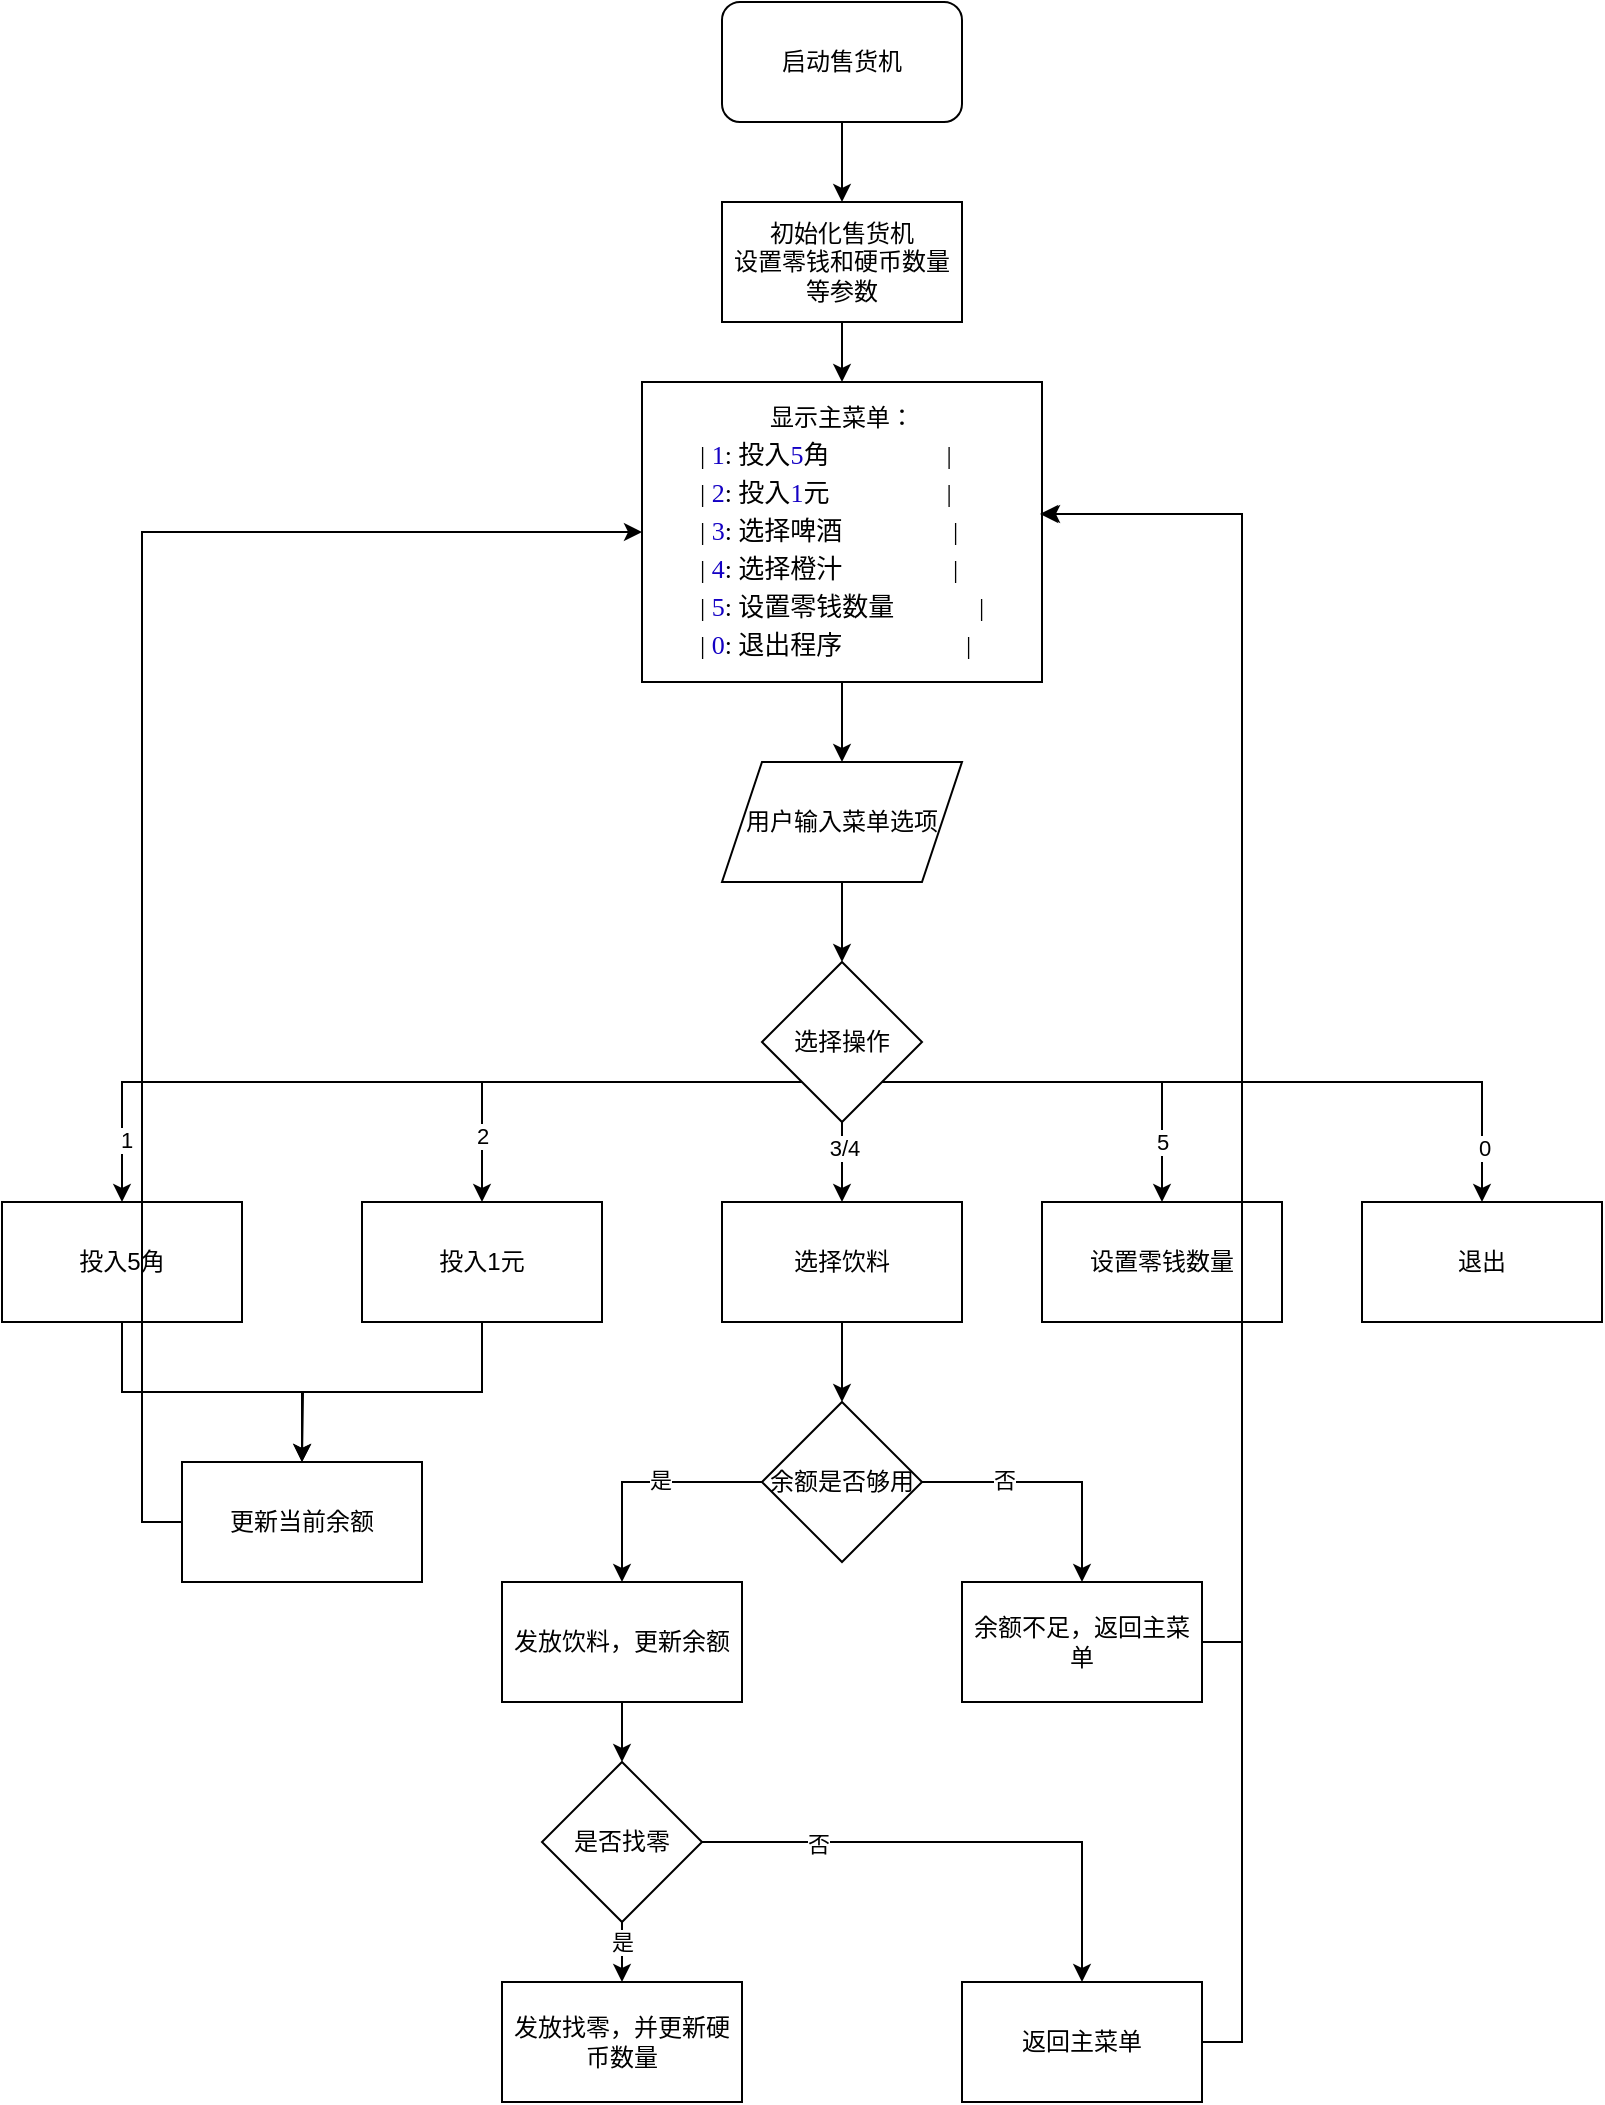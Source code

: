 <mxfile version="24.8.2">
  <diagram name="第 1 页" id="qo__FnGVe26ZZZeS4IPS">
    <mxGraphModel dx="2295" dy="808" grid="1" gridSize="10" guides="1" tooltips="1" connect="1" arrows="1" fold="1" page="1" pageScale="1" pageWidth="827" pageHeight="1169" math="0" shadow="0">
      <root>
        <mxCell id="0" />
        <mxCell id="1" parent="0" />
        <mxCell id="n4JBOWXjH9mU0pEgpQ5--46" value="" style="edgeStyle=orthogonalEdgeStyle;rounded=0;orthogonalLoop=1;jettySize=auto;html=1;" edge="1" parent="1" source="n4JBOWXjH9mU0pEgpQ5--1" target="n4JBOWXjH9mU0pEgpQ5--12">
          <mxGeometry relative="1" as="geometry" />
        </mxCell>
        <mxCell id="n4JBOWXjH9mU0pEgpQ5--1" value="启动售货机" style="rounded=1;whiteSpace=wrap;html=1;" vertex="1" parent="1">
          <mxGeometry x="340" y="50" width="120" height="60" as="geometry" />
        </mxCell>
        <mxCell id="n4JBOWXjH9mU0pEgpQ5--48" value="" style="edgeStyle=orthogonalEdgeStyle;rounded=0;orthogonalLoop=1;jettySize=auto;html=1;" edge="1" parent="1" source="n4JBOWXjH9mU0pEgpQ5--4" target="n4JBOWXjH9mU0pEgpQ5--5">
          <mxGeometry relative="1" as="geometry" />
        </mxCell>
        <mxCell id="n4JBOWXjH9mU0pEgpQ5--4" value="显示主菜单：&lt;div&gt;&lt;p style=&quot;margin: 0px; font-variant-numeric: normal; font-variant-east-asian: normal; font-variant-alternates: normal; font-size-adjust: none; font-kerning: auto; font-optical-sizing: auto; font-feature-settings: normal; font-variation-settings: normal; font-variant-position: normal; font-stretch: normal; font-size: 13px; line-height: normal; font-family: &amp;quot;.AppleSystemUIFontMonospaced&amp;quot;; text-align: start;&quot; class=&quot;p1&quot;&gt;&lt;span class=&quot;Apple-converted-space&quot;&gt;|&amp;nbsp;&lt;/span&gt;&lt;span style=&quot;color: rgb(20, 0, 196);&quot; class=&quot;s1&quot;&gt;1&lt;/span&gt;: 投入&lt;span style=&quot;color: rgb(20, 0, 196);&quot; class=&quot;s1&quot;&gt;5&lt;/span&gt;角&lt;span class=&quot;Apple-converted-space&quot;&gt;&amp;nbsp; &amp;nbsp; &amp;nbsp; &amp;nbsp; &amp;nbsp; &amp;nbsp; &amp;nbsp; &amp;nbsp; &amp;nbsp; &lt;/span&gt;|&lt;/p&gt;&lt;p style=&quot;margin: 0px; font-variant-numeric: normal; font-variant-east-asian: normal; font-variant-alternates: normal; font-size-adjust: none; font-kerning: auto; font-optical-sizing: auto; font-feature-settings: normal; font-variation-settings: normal; font-variant-position: normal; font-stretch: normal; font-size: 13px; line-height: normal; font-family: &amp;quot;.AppleSystemUIFontMonospaced&amp;quot;; text-align: start;&quot; class=&quot;p1&quot;&gt;| &lt;span style=&quot;color: rgb(20, 0, 196);&quot; class=&quot;s1&quot;&gt;2&lt;/span&gt;: 投入&lt;span style=&quot;color: rgb(20, 0, 196);&quot; class=&quot;s1&quot;&gt;1&lt;/span&gt;元&lt;span class=&quot;Apple-converted-space&quot;&gt;&amp;nbsp; &amp;nbsp; &amp;nbsp; &amp;nbsp; &amp;nbsp; &amp;nbsp; &amp;nbsp; &amp;nbsp; &amp;nbsp; &lt;/span&gt;|&lt;/p&gt;&lt;p style=&quot;margin: 0px; font-variant-numeric: normal; font-variant-east-asian: normal; font-variant-alternates: normal; font-size-adjust: none; font-kerning: auto; font-optical-sizing: auto; font-feature-settings: normal; font-variation-settings: normal; font-variant-position: normal; font-stretch: normal; font-size: 13px; line-height: normal; font-family: &amp;quot;.AppleSystemUIFontMonospaced&amp;quot;; text-align: start;&quot; class=&quot;p1&quot;&gt;| &lt;span style=&quot;color: rgb(20, 0, 196);&quot; class=&quot;s1&quot;&gt;3&lt;/span&gt;: 选择啤酒 &lt;span class=&quot;Apple-converted-space&quot;&gt;&amp;nbsp; &amp;nbsp; &amp;nbsp; &amp;nbsp; &amp;nbsp; &amp;nbsp; &amp;nbsp; &amp;nbsp; &lt;/span&gt;|&lt;/p&gt;&lt;p style=&quot;margin: 0px; font-variant-numeric: normal; font-variant-east-asian: normal; font-variant-alternates: normal; font-size-adjust: none; font-kerning: auto; font-optical-sizing: auto; font-feature-settings: normal; font-variation-settings: normal; font-variant-position: normal; font-stretch: normal; font-size: 13px; line-height: normal; font-family: &amp;quot;.AppleSystemUIFontMonospaced&amp;quot;; text-align: start;&quot; class=&quot;p1&quot;&gt;| &lt;span style=&quot;color: rgb(20, 0, 196);&quot; class=&quot;s1&quot;&gt;4&lt;/span&gt;: 选择橙汁 &lt;span class=&quot;Apple-converted-space&quot;&gt;&amp;nbsp; &amp;nbsp; &amp;nbsp; &amp;nbsp; &amp;nbsp; &amp;nbsp; &amp;nbsp; &amp;nbsp; &lt;/span&gt;|&lt;/p&gt;&lt;p style=&quot;margin: 0px; font-variant-numeric: normal; font-variant-east-asian: normal; font-variant-alternates: normal; font-size-adjust: none; font-kerning: auto; font-optical-sizing: auto; font-feature-settings: normal; font-variation-settings: normal; font-variant-position: normal; font-stretch: normal; font-size: 13px; line-height: normal; font-family: &amp;quot;.AppleSystemUIFontMonospaced&amp;quot;; text-align: start;&quot; class=&quot;p1&quot;&gt;| &lt;span style=&quot;color: rgb(20, 0, 196);&quot; class=&quot;s1&quot;&gt;5&lt;/span&gt;: 设置零钱数量 &lt;span class=&quot;Apple-converted-space&quot;&gt;&amp;nbsp; &amp;nbsp; &amp;nbsp; &amp;nbsp; &amp;nbsp; &amp;nbsp; &lt;/span&gt;|&lt;/p&gt;&lt;p style=&quot;margin: 0px; font-variant-numeric: normal; font-variant-east-asian: normal; font-variant-alternates: normal; font-size-adjust: none; font-kerning: auto; font-optical-sizing: auto; font-feature-settings: normal; font-variation-settings: normal; font-variant-position: normal; font-stretch: normal; font-size: 13px; line-height: normal; font-family: &amp;quot;.AppleSystemUIFontMonospaced&amp;quot;; text-align: start;&quot; class=&quot;p1&quot;&gt;| &lt;span style=&quot;color: rgb(20, 0, 196);&quot; class=&quot;s1&quot;&gt;0&lt;/span&gt;: 退出程序&lt;span class=&quot;Apple-converted-space&quot;&gt;&amp;nbsp; &amp;nbsp; &amp;nbsp; &amp;nbsp; &amp;nbsp; &amp;nbsp; &amp;nbsp; &amp;nbsp; &amp;nbsp; &amp;nbsp;|&lt;/span&gt;&lt;/p&gt;&lt;/div&gt;" style="rounded=0;whiteSpace=wrap;html=1;" vertex="1" parent="1">
          <mxGeometry x="300" y="240" width="200" height="150" as="geometry" />
        </mxCell>
        <mxCell id="n4JBOWXjH9mU0pEgpQ5--49" value="" style="edgeStyle=orthogonalEdgeStyle;rounded=0;orthogonalLoop=1;jettySize=auto;html=1;" edge="1" parent="1" source="n4JBOWXjH9mU0pEgpQ5--5" target="n4JBOWXjH9mU0pEgpQ5--6">
          <mxGeometry relative="1" as="geometry" />
        </mxCell>
        <mxCell id="n4JBOWXjH9mU0pEgpQ5--5" value="用户输入菜单选项" style="shape=parallelogram;perimeter=parallelogramPerimeter;whiteSpace=wrap;html=1;fixedSize=1;" vertex="1" parent="1">
          <mxGeometry x="340" y="430" width="120" height="60" as="geometry" />
        </mxCell>
        <mxCell id="n4JBOWXjH9mU0pEgpQ5--13" style="edgeStyle=orthogonalEdgeStyle;rounded=0;orthogonalLoop=1;jettySize=auto;html=1;exitX=0;exitY=1;exitDx=0;exitDy=0;entryX=0.5;entryY=0;entryDx=0;entryDy=0;" edge="1" parent="1" source="n4JBOWXjH9mU0pEgpQ5--6" target="n4JBOWXjH9mU0pEgpQ5--7">
          <mxGeometry relative="1" as="geometry" />
        </mxCell>
        <mxCell id="n4JBOWXjH9mU0pEgpQ5--21" value="1" style="edgeLabel;html=1;align=center;verticalAlign=middle;resizable=0;points=[];" vertex="1" connectable="0" parent="n4JBOWXjH9mU0pEgpQ5--13">
          <mxGeometry x="0.845" y="2" relative="1" as="geometry">
            <mxPoint as="offset" />
          </mxGeometry>
        </mxCell>
        <mxCell id="n4JBOWXjH9mU0pEgpQ5--15" style="edgeStyle=orthogonalEdgeStyle;rounded=0;orthogonalLoop=1;jettySize=auto;html=1;exitX=0;exitY=1;exitDx=0;exitDy=0;entryX=0.5;entryY=0;entryDx=0;entryDy=0;" edge="1" parent="1" source="n4JBOWXjH9mU0pEgpQ5--6" target="n4JBOWXjH9mU0pEgpQ5--8">
          <mxGeometry relative="1" as="geometry" />
        </mxCell>
        <mxCell id="n4JBOWXjH9mU0pEgpQ5--22" value="2" style="edgeLabel;html=1;align=center;verticalAlign=middle;resizable=0;points=[];" vertex="1" connectable="0" parent="n4JBOWXjH9mU0pEgpQ5--15">
          <mxGeometry x="0.7" relative="1" as="geometry">
            <mxPoint as="offset" />
          </mxGeometry>
        </mxCell>
        <mxCell id="n4JBOWXjH9mU0pEgpQ5--18" value="" style="edgeStyle=orthogonalEdgeStyle;rounded=0;orthogonalLoop=1;jettySize=auto;html=1;" edge="1" parent="1" source="n4JBOWXjH9mU0pEgpQ5--6" target="n4JBOWXjH9mU0pEgpQ5--9">
          <mxGeometry relative="1" as="geometry" />
        </mxCell>
        <mxCell id="n4JBOWXjH9mU0pEgpQ5--23" value="3/4" style="edgeLabel;html=1;align=center;verticalAlign=middle;resizable=0;points=[];" vertex="1" connectable="0" parent="n4JBOWXjH9mU0pEgpQ5--18">
          <mxGeometry x="-0.35" y="1" relative="1" as="geometry">
            <mxPoint as="offset" />
          </mxGeometry>
        </mxCell>
        <mxCell id="n4JBOWXjH9mU0pEgpQ5--19" style="edgeStyle=orthogonalEdgeStyle;rounded=0;orthogonalLoop=1;jettySize=auto;html=1;exitX=1;exitY=1;exitDx=0;exitDy=0;entryX=0.5;entryY=0;entryDx=0;entryDy=0;" edge="1" parent="1" source="n4JBOWXjH9mU0pEgpQ5--6" target="n4JBOWXjH9mU0pEgpQ5--10">
          <mxGeometry relative="1" as="geometry" />
        </mxCell>
        <mxCell id="n4JBOWXjH9mU0pEgpQ5--24" value="5" style="edgeLabel;html=1;align=center;verticalAlign=middle;resizable=0;points=[];" vertex="1" connectable="0" parent="n4JBOWXjH9mU0pEgpQ5--19">
          <mxGeometry x="0.7" relative="1" as="geometry">
            <mxPoint as="offset" />
          </mxGeometry>
        </mxCell>
        <mxCell id="n4JBOWXjH9mU0pEgpQ5--20" style="edgeStyle=orthogonalEdgeStyle;rounded=0;orthogonalLoop=1;jettySize=auto;html=1;exitX=1;exitY=1;exitDx=0;exitDy=0;entryX=0.5;entryY=0;entryDx=0;entryDy=0;" edge="1" parent="1" source="n4JBOWXjH9mU0pEgpQ5--6" target="n4JBOWXjH9mU0pEgpQ5--11">
          <mxGeometry relative="1" as="geometry" />
        </mxCell>
        <mxCell id="n4JBOWXjH9mU0pEgpQ5--26" value="0" style="edgeLabel;html=1;align=center;verticalAlign=middle;resizable=0;points=[];" vertex="1" connectable="0" parent="n4JBOWXjH9mU0pEgpQ5--20">
          <mxGeometry x="0.85" y="1" relative="1" as="geometry">
            <mxPoint as="offset" />
          </mxGeometry>
        </mxCell>
        <mxCell id="n4JBOWXjH9mU0pEgpQ5--6" value="选择操作" style="rhombus;whiteSpace=wrap;html=1;" vertex="1" parent="1">
          <mxGeometry x="360" y="530" width="80" height="80" as="geometry" />
        </mxCell>
        <mxCell id="n4JBOWXjH9mU0pEgpQ5--28" style="edgeStyle=orthogonalEdgeStyle;rounded=0;orthogonalLoop=1;jettySize=auto;html=1;exitX=0.5;exitY=1;exitDx=0;exitDy=0;entryX=0.5;entryY=0;entryDx=0;entryDy=0;" edge="1" parent="1" source="n4JBOWXjH9mU0pEgpQ5--7" target="n4JBOWXjH9mU0pEgpQ5--27">
          <mxGeometry relative="1" as="geometry" />
        </mxCell>
        <mxCell id="n4JBOWXjH9mU0pEgpQ5--7" value="投入5角" style="rounded=0;whiteSpace=wrap;html=1;" vertex="1" parent="1">
          <mxGeometry x="-20" y="650" width="120" height="60" as="geometry" />
        </mxCell>
        <mxCell id="n4JBOWXjH9mU0pEgpQ5--29" style="edgeStyle=orthogonalEdgeStyle;rounded=0;orthogonalLoop=1;jettySize=auto;html=1;exitX=0.5;exitY=1;exitDx=0;exitDy=0;" edge="1" parent="1" source="n4JBOWXjH9mU0pEgpQ5--8">
          <mxGeometry relative="1" as="geometry">
            <mxPoint x="130" y="780" as="targetPoint" />
          </mxGeometry>
        </mxCell>
        <mxCell id="n4JBOWXjH9mU0pEgpQ5--8" value="投入1元" style="rounded=0;whiteSpace=wrap;html=1;" vertex="1" parent="1">
          <mxGeometry x="160" y="650" width="120" height="60" as="geometry" />
        </mxCell>
        <mxCell id="n4JBOWXjH9mU0pEgpQ5--35" value="" style="edgeStyle=orthogonalEdgeStyle;rounded=0;orthogonalLoop=1;jettySize=auto;html=1;" edge="1" parent="1" source="n4JBOWXjH9mU0pEgpQ5--9" target="n4JBOWXjH9mU0pEgpQ5--30">
          <mxGeometry relative="1" as="geometry" />
        </mxCell>
        <mxCell id="n4JBOWXjH9mU0pEgpQ5--9" value="选择饮料" style="rounded=0;whiteSpace=wrap;html=1;" vertex="1" parent="1">
          <mxGeometry x="340" y="650" width="120" height="60" as="geometry" />
        </mxCell>
        <mxCell id="n4JBOWXjH9mU0pEgpQ5--10" value="设置零钱数量" style="rounded=0;whiteSpace=wrap;html=1;" vertex="1" parent="1">
          <mxGeometry x="500" y="650" width="120" height="60" as="geometry" />
        </mxCell>
        <mxCell id="n4JBOWXjH9mU0pEgpQ5--11" value="退出" style="rounded=0;whiteSpace=wrap;html=1;" vertex="1" parent="1">
          <mxGeometry x="660" y="650" width="120" height="60" as="geometry" />
        </mxCell>
        <mxCell id="n4JBOWXjH9mU0pEgpQ5--47" value="" style="edgeStyle=orthogonalEdgeStyle;rounded=0;orthogonalLoop=1;jettySize=auto;html=1;" edge="1" parent="1" source="n4JBOWXjH9mU0pEgpQ5--12" target="n4JBOWXjH9mU0pEgpQ5--4">
          <mxGeometry relative="1" as="geometry" />
        </mxCell>
        <mxCell id="n4JBOWXjH9mU0pEgpQ5--12" value="初始化售货机&lt;div&gt;设置零钱和硬币数量等参数&lt;/div&gt;" style="rounded=0;whiteSpace=wrap;html=1;" vertex="1" parent="1">
          <mxGeometry x="340" y="150" width="120" height="60" as="geometry" />
        </mxCell>
        <mxCell id="n4JBOWXjH9mU0pEgpQ5--54" style="edgeStyle=orthogonalEdgeStyle;rounded=0;orthogonalLoop=1;jettySize=auto;html=1;exitX=0;exitY=0.5;exitDx=0;exitDy=0;entryX=0;entryY=0.5;entryDx=0;entryDy=0;" edge="1" parent="1" source="n4JBOWXjH9mU0pEgpQ5--27" target="n4JBOWXjH9mU0pEgpQ5--4">
          <mxGeometry relative="1" as="geometry">
            <mxPoint x="-50" y="520" as="targetPoint" />
          </mxGeometry>
        </mxCell>
        <mxCell id="n4JBOWXjH9mU0pEgpQ5--27" value="更新当前余额" style="rounded=0;whiteSpace=wrap;html=1;" vertex="1" parent="1">
          <mxGeometry x="70" y="780" width="120" height="60" as="geometry" />
        </mxCell>
        <mxCell id="n4JBOWXjH9mU0pEgpQ5--36" style="edgeStyle=orthogonalEdgeStyle;rounded=0;orthogonalLoop=1;jettySize=auto;html=1;exitX=0;exitY=0.5;exitDx=0;exitDy=0;entryX=0.5;entryY=0;entryDx=0;entryDy=0;" edge="1" parent="1" source="n4JBOWXjH9mU0pEgpQ5--30" target="n4JBOWXjH9mU0pEgpQ5--32">
          <mxGeometry relative="1" as="geometry" />
        </mxCell>
        <mxCell id="n4JBOWXjH9mU0pEgpQ5--40" value="是" style="edgeLabel;html=1;align=center;verticalAlign=middle;resizable=0;points=[];" vertex="1" connectable="0" parent="n4JBOWXjH9mU0pEgpQ5--36">
          <mxGeometry x="-0.15" y="-1" relative="1" as="geometry">
            <mxPoint as="offset" />
          </mxGeometry>
        </mxCell>
        <mxCell id="n4JBOWXjH9mU0pEgpQ5--37" style="edgeStyle=orthogonalEdgeStyle;rounded=0;orthogonalLoop=1;jettySize=auto;html=1;exitX=1;exitY=0.5;exitDx=0;exitDy=0;entryX=0.5;entryY=0;entryDx=0;entryDy=0;" edge="1" parent="1" source="n4JBOWXjH9mU0pEgpQ5--30" target="n4JBOWXjH9mU0pEgpQ5--31">
          <mxGeometry relative="1" as="geometry" />
        </mxCell>
        <mxCell id="n4JBOWXjH9mU0pEgpQ5--41" value="否" style="edgeLabel;html=1;align=center;verticalAlign=middle;resizable=0;points=[];" vertex="1" connectable="0" parent="n4JBOWXjH9mU0pEgpQ5--37">
          <mxGeometry x="-0.369" y="1" relative="1" as="geometry">
            <mxPoint as="offset" />
          </mxGeometry>
        </mxCell>
        <mxCell id="n4JBOWXjH9mU0pEgpQ5--30" value="余额是否够用" style="rhombus;whiteSpace=wrap;html=1;" vertex="1" parent="1">
          <mxGeometry x="360" y="750" width="80" height="80" as="geometry" />
        </mxCell>
        <mxCell id="n4JBOWXjH9mU0pEgpQ5--55" style="edgeStyle=orthogonalEdgeStyle;rounded=0;orthogonalLoop=1;jettySize=auto;html=1;exitX=1;exitY=0.5;exitDx=0;exitDy=0;entryX=1;entryY=0.44;entryDx=0;entryDy=0;entryPerimeter=0;" edge="1" parent="1" source="n4JBOWXjH9mU0pEgpQ5--31" target="n4JBOWXjH9mU0pEgpQ5--4">
          <mxGeometry relative="1" as="geometry">
            <mxPoint x="890" y="640" as="targetPoint" />
          </mxGeometry>
        </mxCell>
        <mxCell id="n4JBOWXjH9mU0pEgpQ5--31" value="余额不足，返回主菜单" style="rounded=0;whiteSpace=wrap;html=1;" vertex="1" parent="1">
          <mxGeometry x="460" y="840" width="120" height="60" as="geometry" />
        </mxCell>
        <mxCell id="n4JBOWXjH9mU0pEgpQ5--38" value="" style="edgeStyle=orthogonalEdgeStyle;rounded=0;orthogonalLoop=1;jettySize=auto;html=1;" edge="1" parent="1" source="n4JBOWXjH9mU0pEgpQ5--32" target="n4JBOWXjH9mU0pEgpQ5--33">
          <mxGeometry relative="1" as="geometry" />
        </mxCell>
        <mxCell id="n4JBOWXjH9mU0pEgpQ5--32" value="发放饮料，更新余额" style="rounded=0;whiteSpace=wrap;html=1;" vertex="1" parent="1">
          <mxGeometry x="230" y="840" width="120" height="60" as="geometry" />
        </mxCell>
        <mxCell id="n4JBOWXjH9mU0pEgpQ5--39" value="" style="edgeStyle=orthogonalEdgeStyle;rounded=0;orthogonalLoop=1;jettySize=auto;html=1;" edge="1" parent="1" source="n4JBOWXjH9mU0pEgpQ5--33" target="n4JBOWXjH9mU0pEgpQ5--34">
          <mxGeometry relative="1" as="geometry" />
        </mxCell>
        <mxCell id="n4JBOWXjH9mU0pEgpQ5--42" value="是" style="edgeLabel;html=1;align=center;verticalAlign=middle;resizable=0;points=[];" vertex="1" connectable="0" parent="n4JBOWXjH9mU0pEgpQ5--39">
          <mxGeometry x="0.2" relative="1" as="geometry">
            <mxPoint as="offset" />
          </mxGeometry>
        </mxCell>
        <mxCell id="n4JBOWXjH9mU0pEgpQ5--44" style="edgeStyle=orthogonalEdgeStyle;rounded=0;orthogonalLoop=1;jettySize=auto;html=1;exitX=1;exitY=0.5;exitDx=0;exitDy=0;" edge="1" parent="1" source="n4JBOWXjH9mU0pEgpQ5--33" target="n4JBOWXjH9mU0pEgpQ5--43">
          <mxGeometry relative="1" as="geometry" />
        </mxCell>
        <mxCell id="n4JBOWXjH9mU0pEgpQ5--45" value="否" style="edgeLabel;html=1;align=center;verticalAlign=middle;resizable=0;points=[];" vertex="1" connectable="0" parent="n4JBOWXjH9mU0pEgpQ5--44">
          <mxGeometry x="-0.554" y="-1" relative="1" as="geometry">
            <mxPoint as="offset" />
          </mxGeometry>
        </mxCell>
        <mxCell id="n4JBOWXjH9mU0pEgpQ5--33" value="是否找零" style="rhombus;whiteSpace=wrap;html=1;" vertex="1" parent="1">
          <mxGeometry x="250" y="930" width="80" height="80" as="geometry" />
        </mxCell>
        <mxCell id="n4JBOWXjH9mU0pEgpQ5--34" value="发放找零，并更新硬币数量" style="rounded=0;whiteSpace=wrap;html=1;" vertex="1" parent="1">
          <mxGeometry x="230" y="1040" width="120" height="60" as="geometry" />
        </mxCell>
        <mxCell id="n4JBOWXjH9mU0pEgpQ5--56" style="edgeStyle=orthogonalEdgeStyle;rounded=0;orthogonalLoop=1;jettySize=auto;html=1;exitX=1;exitY=0.5;exitDx=0;exitDy=0;entryX=0.995;entryY=0.44;entryDx=0;entryDy=0;entryPerimeter=0;" edge="1" parent="1" source="n4JBOWXjH9mU0pEgpQ5--43" target="n4JBOWXjH9mU0pEgpQ5--4">
          <mxGeometry relative="1" as="geometry">
            <mxPoint x="610" y="780" as="targetPoint" />
          </mxGeometry>
        </mxCell>
        <mxCell id="n4JBOWXjH9mU0pEgpQ5--43" value="返回主菜单" style="rounded=0;whiteSpace=wrap;html=1;" vertex="1" parent="1">
          <mxGeometry x="460" y="1040" width="120" height="60" as="geometry" />
        </mxCell>
      </root>
    </mxGraphModel>
  </diagram>
</mxfile>
